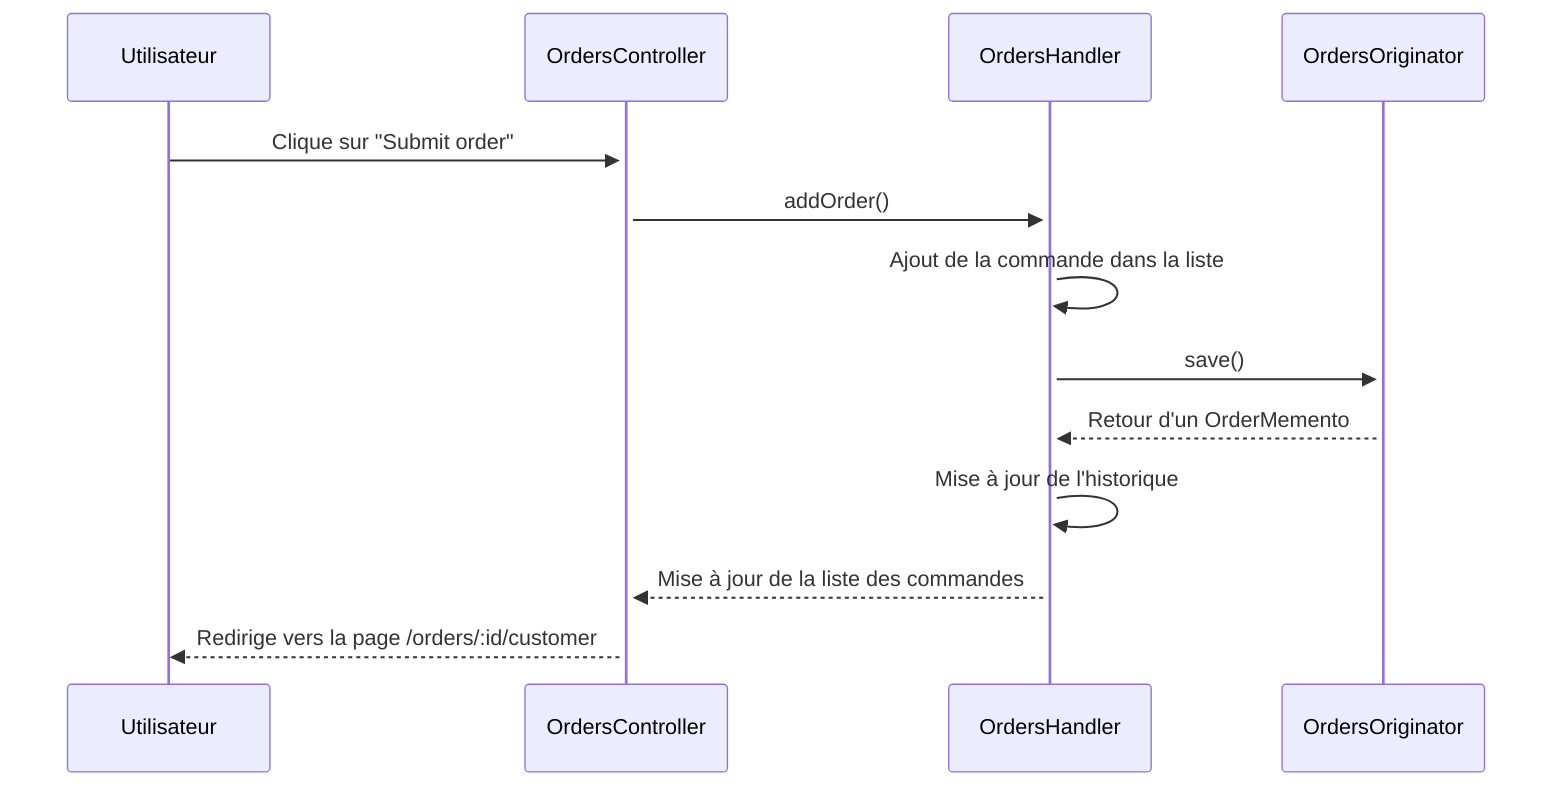 sequenceDiagram
    participant Utilisateur
    participant OrdersController
    participant OrdersHandler
    participant OrdersOriginator
    Utilisateur->>+OrdersController: Clique sur "Submit order"
    OrdersController->>+OrdersHandler: addOrder()
    OrdersHandler->>OrdersHandler: Ajout de la commande dans la liste
    OrdersHandler->>+OrdersOriginator: save()
    OrdersOriginator-->>OrdersHandler: Retour d'un OrderMemento
    OrdersHandler->>+OrdersHandler: Mise à jour de l'historique
    OrdersHandler-->>OrdersController: Mise à jour de la liste des commandes
    OrdersController-->>Utilisateur: Redirige vers la page /orders/:id/customer